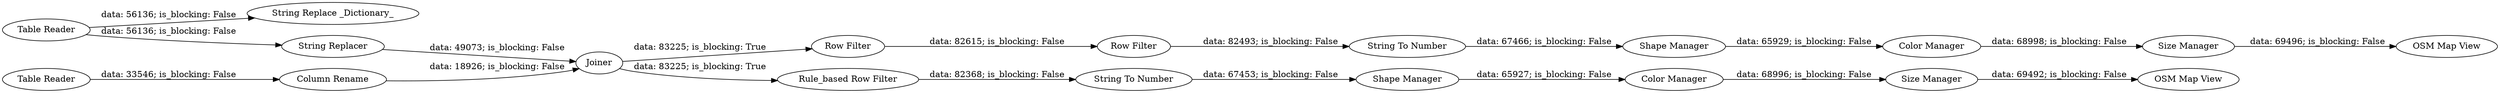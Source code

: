 digraph {
	"6009493966822819298_56" [label="Color Manager"]
	"6009493966822819298_58" [label="OSM Map View"]
	"6009493966822819298_51" [label="Row Filter"]
	"6009493966822819298_47" [label="String Replace _Dictionary_"]
	"6009493966822819298_41" [label=Joiner]
	"6009493966822819298_50" [label="String To Number"]
	"6009493966822819298_46" [label="String Replacer"]
	"6009493966822819298_54" [label="String To Number"]
	"6009493966822819298_48" [label="Column Rename"]
	"6009493966822819298_43" [label="Shape Manager"]
	"6009493966822819298_55" [label="Shape Manager"]
	"6009493966822819298_57" [label="Size Manager"]
	"6009493966822819298_61" [label="Table Reader"]
	"6009493966822819298_49" [label="Row Filter"]
	"6009493966822819298_44" [label="OSM Map View"]
	"6009493966822819298_53" [label="Rule_based Row Filter"]
	"6009493966822819298_60" [label="Table Reader"]
	"6009493966822819298_42" [label="Size Manager"]
	"6009493966822819298_45" [label="Color Manager"]
	"6009493966822819298_43" -> "6009493966822819298_45" [label="data: 65929; is_blocking: False"]
	"6009493966822819298_61" -> "6009493966822819298_46" [label="data: 56136; is_blocking: False"]
	"6009493966822819298_48" -> "6009493966822819298_41" [label="data: 18926; is_blocking: False"]
	"6009493966822819298_41" -> "6009493966822819298_53" [label="data: 83225; is_blocking: True"]
	"6009493966822819298_42" -> "6009493966822819298_44" [label="data: 69496; is_blocking: False"]
	"6009493966822819298_49" -> "6009493966822819298_51" [label="data: 82615; is_blocking: False"]
	"6009493966822819298_54" -> "6009493966822819298_55" [label="data: 67453; is_blocking: False"]
	"6009493966822819298_56" -> "6009493966822819298_57" [label="data: 68996; is_blocking: False"]
	"6009493966822819298_45" -> "6009493966822819298_42" [label="data: 68998; is_blocking: False"]
	"6009493966822819298_50" -> "6009493966822819298_43" [label="data: 67466; is_blocking: False"]
	"6009493966822819298_57" -> "6009493966822819298_58" [label="data: 69492; is_blocking: False"]
	"6009493966822819298_60" -> "6009493966822819298_48" [label="data: 33546; is_blocking: False"]
	"6009493966822819298_53" -> "6009493966822819298_54" [label="data: 82368; is_blocking: False"]
	"6009493966822819298_51" -> "6009493966822819298_50" [label="data: 82493; is_blocking: False"]
	"6009493966822819298_46" -> "6009493966822819298_41" [label="data: 49073; is_blocking: False"]
	"6009493966822819298_61" -> "6009493966822819298_47" [label="data: 56136; is_blocking: False"]
	"6009493966822819298_41" -> "6009493966822819298_49" [label="data: 83225; is_blocking: True"]
	"6009493966822819298_55" -> "6009493966822819298_56" [label="data: 65927; is_blocking: False"]
	rankdir=LR
}

